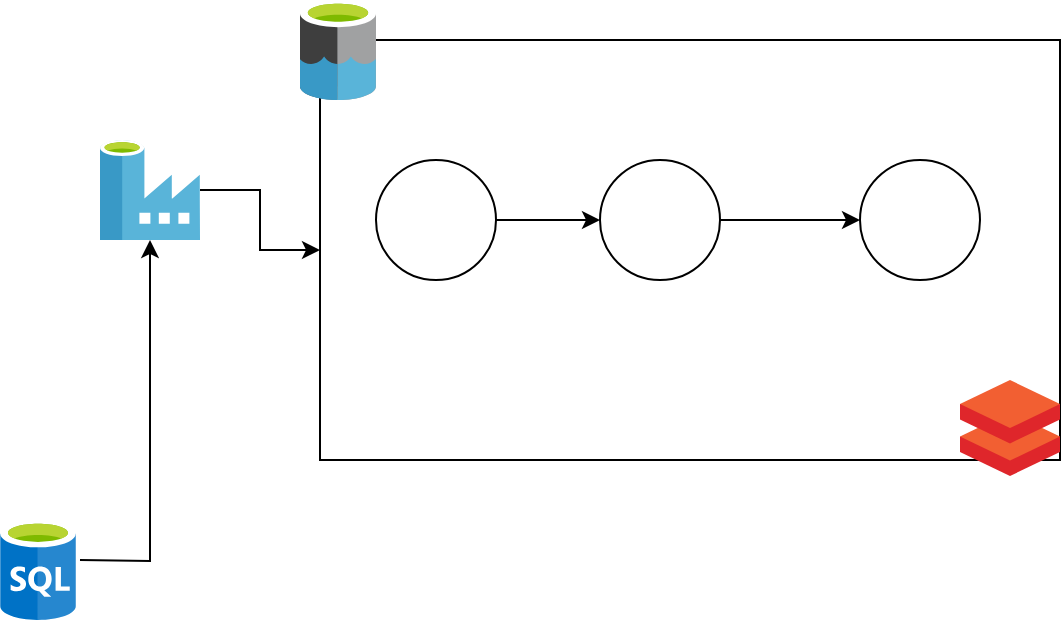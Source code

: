 <mxfile version="24.5.5" type="github">
  <diagram name="Page-1" id="ew8Sho3sAJSPj7cg2W_-">
    <mxGraphModel dx="1647" dy="848" grid="1" gridSize="10" guides="1" tooltips="1" connect="1" arrows="1" fold="1" page="1" pageScale="1" pageWidth="850" pageHeight="1100" math="0" shadow="0">
      <root>
        <mxCell id="0" />
        <mxCell id="1" parent="0" />
        <mxCell id="hnxbU6oILWO_c1c1rUPB-3" style="edgeStyle=orthogonalEdgeStyle;rounded=0;orthogonalLoop=1;jettySize=auto;html=1;" edge="1" parent="1" target="hnxbU6oILWO_c1c1rUPB-2">
          <mxGeometry relative="1" as="geometry">
            <mxPoint x="90" y="520" as="sourcePoint" />
          </mxGeometry>
        </mxCell>
        <mxCell id="hnxbU6oILWO_c1c1rUPB-8" style="edgeStyle=orthogonalEdgeStyle;rounded=0;orthogonalLoop=1;jettySize=auto;html=1;" edge="1" parent="1" source="hnxbU6oILWO_c1c1rUPB-2" target="hnxbU6oILWO_c1c1rUPB-6">
          <mxGeometry relative="1" as="geometry" />
        </mxCell>
        <mxCell id="hnxbU6oILWO_c1c1rUPB-2" value="" style="image;sketch=0;aspect=fixed;html=1;points=[];align=center;fontSize=12;image=img/lib/mscae/Data_Factory.svg;" vertex="1" parent="1">
          <mxGeometry x="100" y="310" width="50" height="50" as="geometry" />
        </mxCell>
        <mxCell id="hnxbU6oILWO_c1c1rUPB-4" value="" style="image;sketch=0;aspect=fixed;html=1;points=[];align=center;fontSize=12;image=img/lib/mscae/SQL_Database_generic.svg;" vertex="1" parent="1">
          <mxGeometry x="50" y="500" width="38" height="50" as="geometry" />
        </mxCell>
        <mxCell id="hnxbU6oILWO_c1c1rUPB-6" value="" style="rounded=0;whiteSpace=wrap;html=1;" vertex="1" parent="1">
          <mxGeometry x="210" y="260" width="370" height="210" as="geometry" />
        </mxCell>
        <mxCell id="hnxbU6oILWO_c1c1rUPB-5" value="" style="image;sketch=0;aspect=fixed;html=1;points=[];align=center;fontSize=12;image=img/lib/mscae/Data_Lake.svg;" vertex="1" parent="1">
          <mxGeometry x="200" y="240" width="38" height="50" as="geometry" />
        </mxCell>
        <mxCell id="hnxbU6oILWO_c1c1rUPB-7" value="" style="image;sketch=0;aspect=fixed;html=1;points=[];align=center;fontSize=12;image=img/lib/mscae/Databricks.svg;" vertex="1" parent="1">
          <mxGeometry x="530" y="430" width="50" height="48" as="geometry" />
        </mxCell>
        <mxCell id="hnxbU6oILWO_c1c1rUPB-12" style="edgeStyle=orthogonalEdgeStyle;rounded=0;orthogonalLoop=1;jettySize=auto;html=1;" edge="1" parent="1" source="hnxbU6oILWO_c1c1rUPB-9" target="hnxbU6oILWO_c1c1rUPB-10">
          <mxGeometry relative="1" as="geometry" />
        </mxCell>
        <mxCell id="hnxbU6oILWO_c1c1rUPB-9" value="" style="ellipse;whiteSpace=wrap;html=1;aspect=fixed;" vertex="1" parent="1">
          <mxGeometry x="238" y="320" width="60" height="60" as="geometry" />
        </mxCell>
        <mxCell id="hnxbU6oILWO_c1c1rUPB-13" style="edgeStyle=orthogonalEdgeStyle;rounded=0;orthogonalLoop=1;jettySize=auto;html=1;entryX=0;entryY=0.5;entryDx=0;entryDy=0;" edge="1" parent="1" source="hnxbU6oILWO_c1c1rUPB-10" target="hnxbU6oILWO_c1c1rUPB-11">
          <mxGeometry relative="1" as="geometry" />
        </mxCell>
        <mxCell id="hnxbU6oILWO_c1c1rUPB-10" value="" style="ellipse;whiteSpace=wrap;html=1;aspect=fixed;" vertex="1" parent="1">
          <mxGeometry x="350" y="320" width="60" height="60" as="geometry" />
        </mxCell>
        <mxCell id="hnxbU6oILWO_c1c1rUPB-11" value="" style="ellipse;whiteSpace=wrap;html=1;aspect=fixed;" vertex="1" parent="1">
          <mxGeometry x="480" y="320" width="60" height="60" as="geometry" />
        </mxCell>
      </root>
    </mxGraphModel>
  </diagram>
</mxfile>
